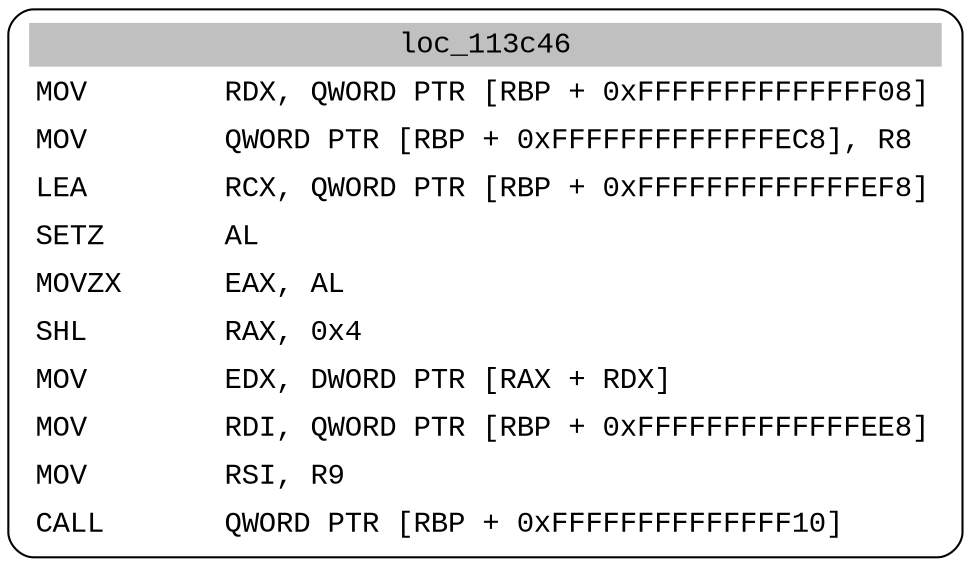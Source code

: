 digraph asm_graph {
1941 [
shape="Mrecord" fontname="Courier New"label =<<table border="0" cellborder="0" cellpadding="3"><tr><td align="center" colspan="2" bgcolor="grey">loc_113c46</td></tr><tr><td align="left">MOV        RDX, QWORD PTR [RBP + 0xFFFFFFFFFFFFFF08]</td></tr><tr><td align="left">MOV        QWORD PTR [RBP + 0xFFFFFFFFFFFFFEC8], R8</td></tr><tr><td align="left">LEA        RCX, QWORD PTR [RBP + 0xFFFFFFFFFFFFFEF8]</td></tr><tr><td align="left">SETZ       AL</td></tr><tr><td align="left">MOVZX      EAX, AL</td></tr><tr><td align="left">SHL        RAX, 0x4</td></tr><tr><td align="left">MOV        EDX, DWORD PTR [RAX + RDX]</td></tr><tr><td align="left">MOV        RDI, QWORD PTR [RBP + 0xFFFFFFFFFFFFFEE8]</td></tr><tr><td align="left">MOV        RSI, R9</td></tr><tr><td align="left">CALL       QWORD PTR [RBP + 0xFFFFFFFFFFFFFF10]</td></tr></table>> ];
}